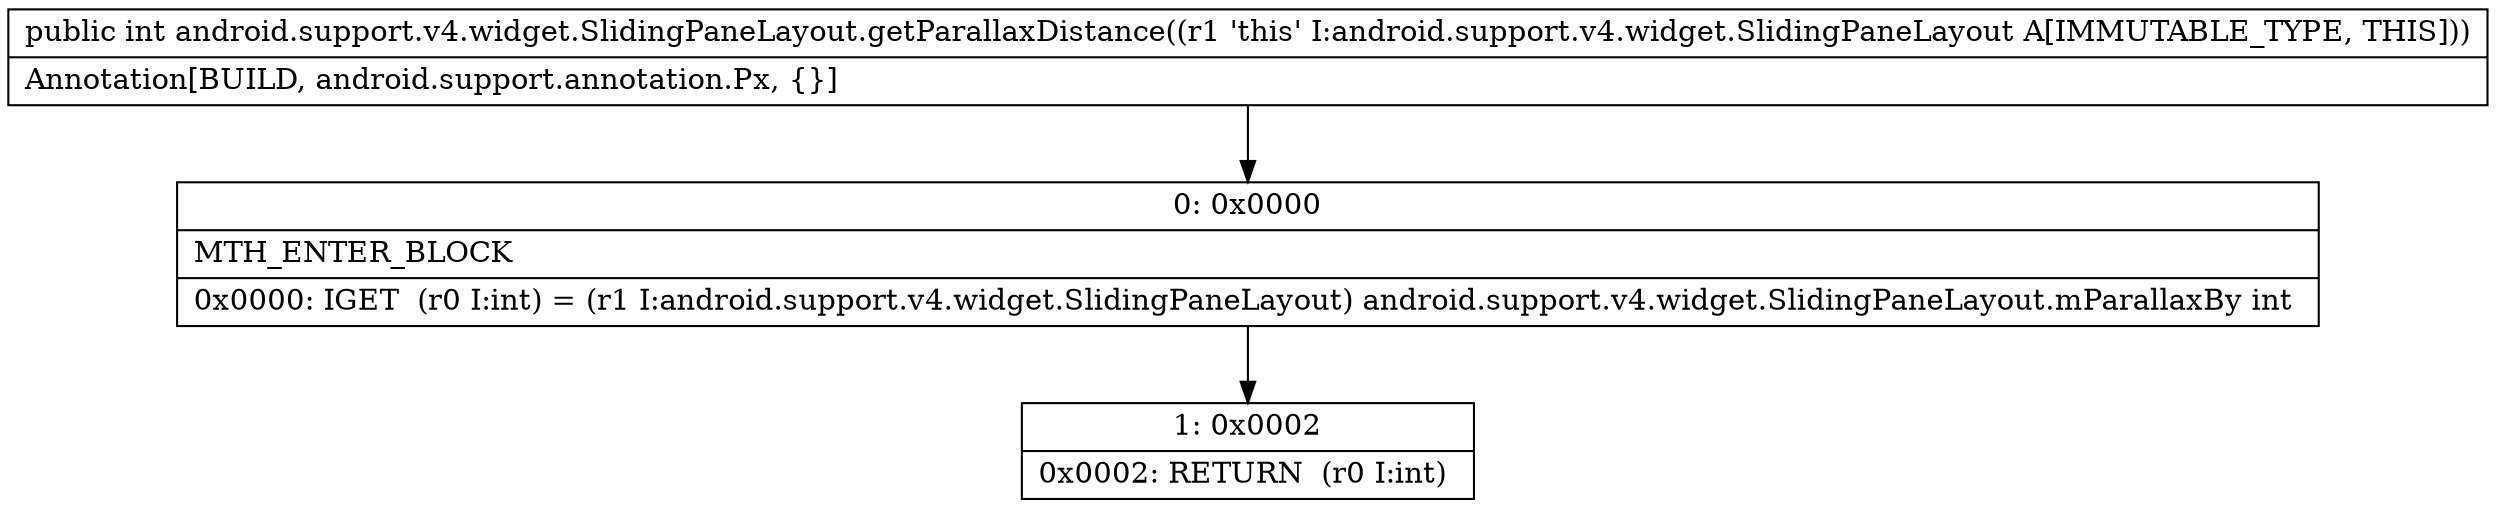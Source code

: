 digraph "CFG forandroid.support.v4.widget.SlidingPaneLayout.getParallaxDistance()I" {
Node_0 [shape=record,label="{0\:\ 0x0000|MTH_ENTER_BLOCK\l|0x0000: IGET  (r0 I:int) = (r1 I:android.support.v4.widget.SlidingPaneLayout) android.support.v4.widget.SlidingPaneLayout.mParallaxBy int \l}"];
Node_1 [shape=record,label="{1\:\ 0x0002|0x0002: RETURN  (r0 I:int) \l}"];
MethodNode[shape=record,label="{public int android.support.v4.widget.SlidingPaneLayout.getParallaxDistance((r1 'this' I:android.support.v4.widget.SlidingPaneLayout A[IMMUTABLE_TYPE, THIS]))  | Annotation[BUILD, android.support.annotation.Px, \{\}]\l}"];
MethodNode -> Node_0;
Node_0 -> Node_1;
}

